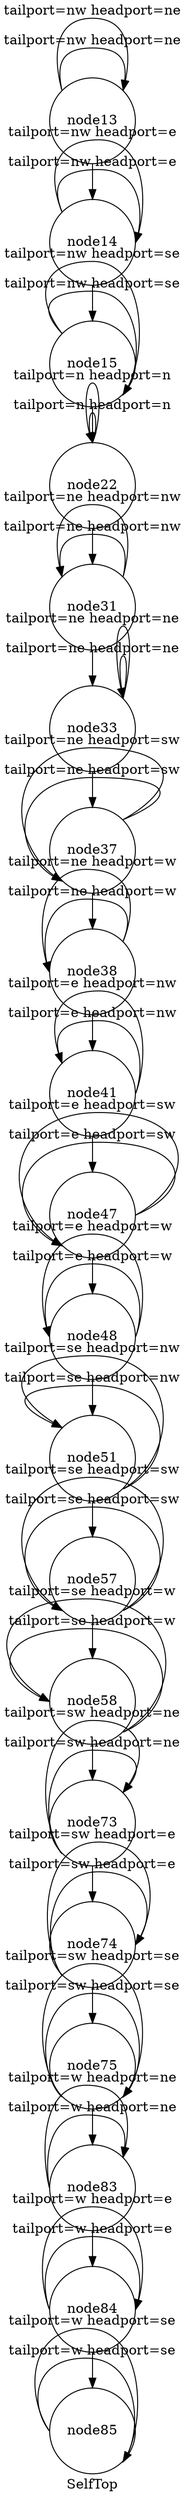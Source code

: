 digraph G{ label="SelfTop"
node [shape = circle] "node13"; 
"node13" -> "node13"[label ="tailport=nw headport=ne" tailport=nw headport=ne];
"node13" -> "node13"[label ="tailport=nw headport=ne" tailport=nw headport=ne];
"node13" -> "node14"  
"node14" -> "node14"[label ="tailport=nw headport=e" tailport=nw headport=e];
"node14" -> "node14"[label ="tailport=nw headport=e" tailport=nw headport=e];
"node14" -> "node15"  
"node15" -> "node15"[label ="tailport=nw headport=se" tailport=nw headport=se];
"node15" -> "node15"[label ="tailport=nw headport=se" tailport=nw headport=se];
"node15" -> "node22"  
"node22" -> "node22"[label ="tailport=n headport=n" tailport=n headport=n];
"node22" -> "node22"[label ="tailport=n headport=n" tailport=n headport=n];
"node22" -> "node31"  
"node31" -> "node31"[label ="tailport=ne headport=nw" tailport=ne headport=nw];
"node31" -> "node31"[label ="tailport=ne headport=nw" tailport=ne headport=nw];
"node31" -> "node33"  
"node33" -> "node33"[label ="tailport=ne headport=ne" tailport=ne headport=ne];
"node33" -> "node33"[label ="tailport=ne headport=ne" tailport=ne headport=ne];
"node33" -> "node37"  
"node37" -> "node37"[label ="tailport=ne headport=sw" tailport=ne headport=sw];
"node37" -> "node37"[label ="tailport=ne headport=sw" tailport=ne headport=sw];
"node37" -> "node38"  
"node38" -> "node38"[label ="tailport=ne headport=w" tailport=ne headport=w];
"node38" -> "node38"[label ="tailport=ne headport=w" tailport=ne headport=w];
"node38" -> "node41"  
"node41" -> "node41"[label ="tailport=e headport=nw" tailport=e headport=nw];
"node41" -> "node41"[label ="tailport=e headport=nw" tailport=e headport=nw];
"node41" -> "node47"  
"node47" -> "node47"[label ="tailport=e headport=sw" tailport=e headport=sw];
"node47" -> "node47"[label ="tailport=e headport=sw" tailport=e headport=sw];
"node47" -> "node48"  
"node48" -> "node48"[label ="tailport=e headport=w" tailport=e headport=w];
"node48" -> "node48"[label ="tailport=e headport=w" tailport=e headport=w];
"node48" -> "node51"  
"node51" -> "node51"[label ="tailport=se headport=nw" tailport=se headport=nw];
"node51" -> "node51"[label ="tailport=se headport=nw" tailport=se headport=nw];
"node51" -> "node57"  
"node57" -> "node57"[label ="tailport=se headport=sw" tailport=se headport=sw];
"node57" -> "node57"[label ="tailport=se headport=sw" tailport=se headport=sw];
"node57" -> "node58"  
"node58" -> "node58"[label ="tailport=se headport=w" tailport=se headport=w];
"node58" -> "node58"[label ="tailport=se headport=w" tailport=se headport=w];
"node58" -> "node73"  
"node73" -> "node73"[label ="tailport=sw headport=ne" tailport=sw headport=ne];
"node73" -> "node73"[label ="tailport=sw headport=ne" tailport=sw headport=ne];
"node73" -> "node74"  
"node74" -> "node74"[label ="tailport=sw headport=e" tailport=sw headport=e];
"node74" -> "node74"[label ="tailport=sw headport=e" tailport=sw headport=e];
"node74" -> "node75"  
"node75" -> "node75"[label ="tailport=sw headport=se" tailport=sw headport=se];
"node75" -> "node75"[label ="tailport=sw headport=se" tailport=sw headport=se];
"node75" -> "node83"  
"node83" -> "node83"[label ="tailport=w headport=ne" tailport=w headport=ne];
"node83" -> "node83"[label ="tailport=w headport=ne" tailport=w headport=ne];
"node83" -> "node84"  
"node84" -> "node84"[label ="tailport=w headport=e" tailport=w headport=e];
"node84" -> "node84"[label ="tailport=w headport=e" tailport=w headport=e];
"node84" -> "node85"  
"node85" -> "node85"[label ="tailport=w headport=se" tailport=w headport=se];
"node85" -> "node85"[label ="tailport=w headport=se" tailport=w headport=se];
}
